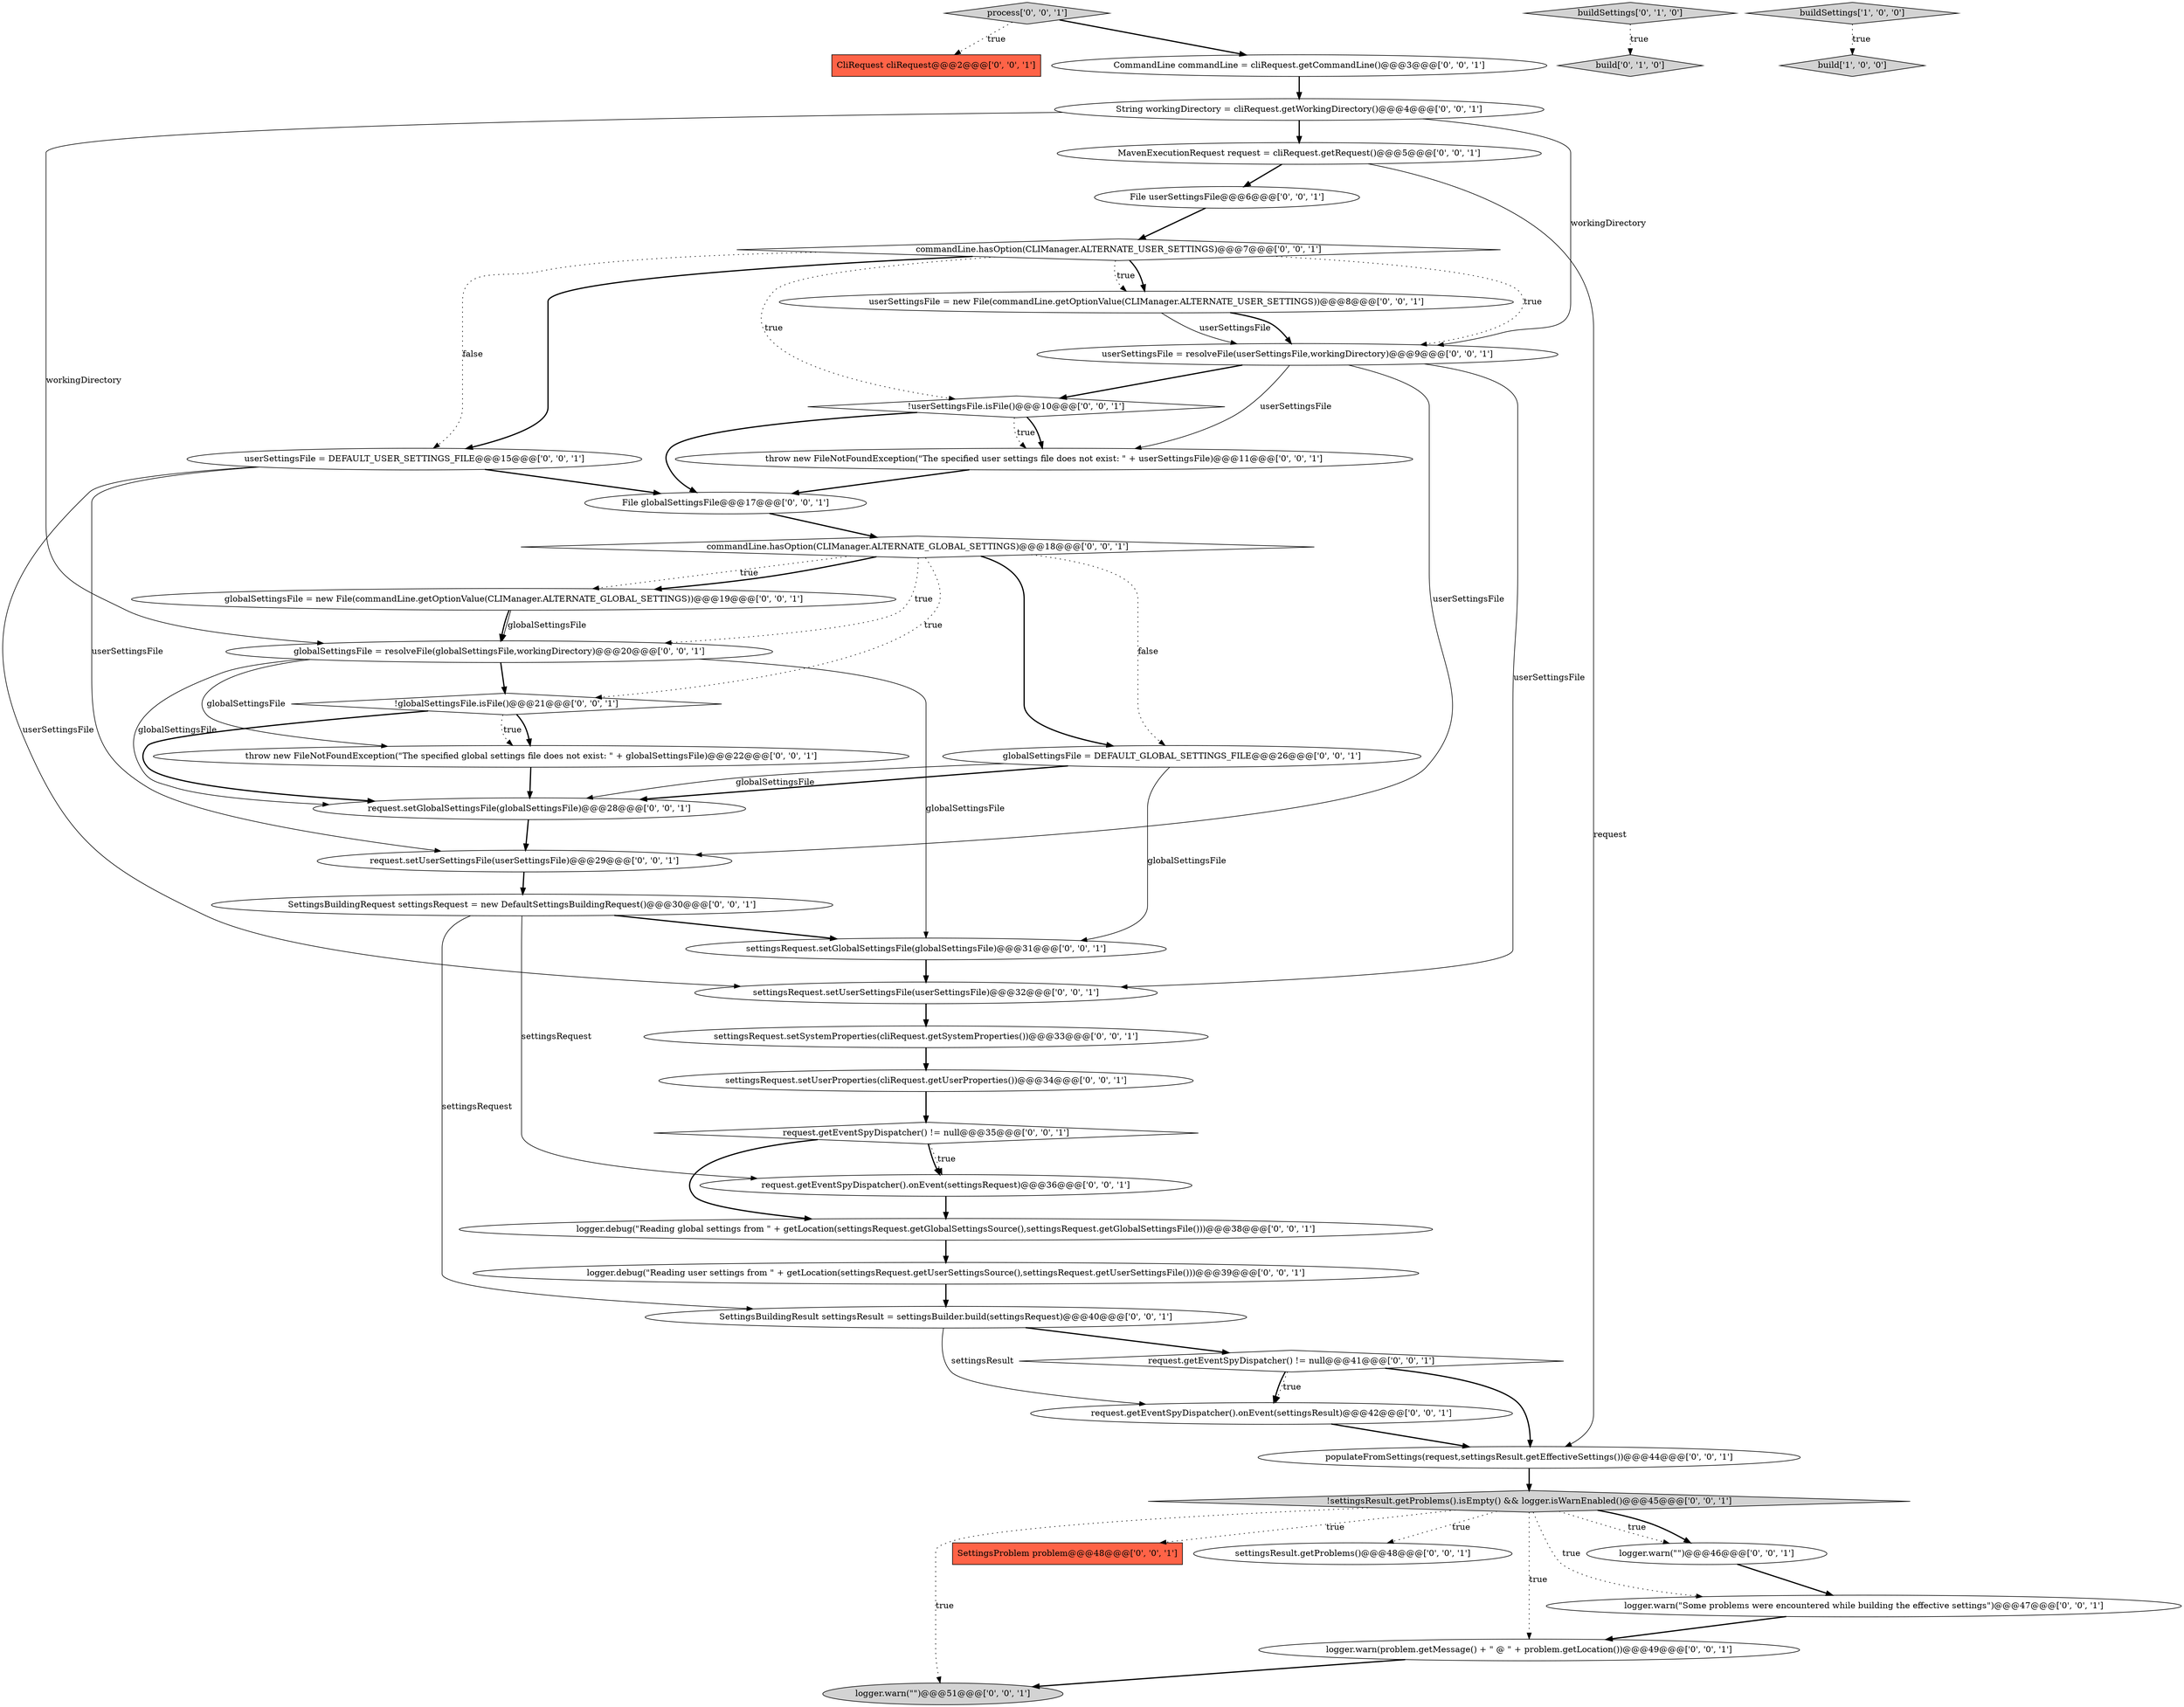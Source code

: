 digraph {
31 [style = filled, label = "request.getEventSpyDispatcher() != null@@@35@@@['0', '0', '1']", fillcolor = white, shape = diamond image = "AAA0AAABBB3BBB"];
17 [style = filled, label = "process['0', '0', '1']", fillcolor = lightgray, shape = diamond image = "AAA0AAABBB3BBB"];
20 [style = filled, label = "SettingsBuildingRequest settingsRequest = new DefaultSettingsBuildingRequest()@@@30@@@['0', '0', '1']", fillcolor = white, shape = ellipse image = "AAA0AAABBB3BBB"];
42 [style = filled, label = "settingsRequest.setGlobalSettingsFile(globalSettingsFile)@@@31@@@['0', '0', '1']", fillcolor = white, shape = ellipse image = "AAA0AAABBB3BBB"];
37 [style = filled, label = "userSettingsFile = new File(commandLine.getOptionValue(CLIManager.ALTERNATE_USER_SETTINGS))@@@8@@@['0', '0', '1']", fillcolor = white, shape = ellipse image = "AAA0AAABBB3BBB"];
38 [style = filled, label = "CliRequest cliRequest@@@2@@@['0', '0', '1']", fillcolor = tomato, shape = box image = "AAA0AAABBB3BBB"];
10 [style = filled, label = "throw new FileNotFoundException(\"The specified global settings file does not exist: \" + globalSettingsFile)@@@22@@@['0', '0', '1']", fillcolor = white, shape = ellipse image = "AAA0AAABBB3BBB"];
19 [style = filled, label = "!globalSettingsFile.isFile()@@@21@@@['0', '0', '1']", fillcolor = white, shape = diamond image = "AAA0AAABBB3BBB"];
26 [style = filled, label = "File globalSettingsFile@@@17@@@['0', '0', '1']", fillcolor = white, shape = ellipse image = "AAA0AAABBB3BBB"];
3 [style = filled, label = "buildSettings['0', '1', '0']", fillcolor = lightgray, shape = diamond image = "AAA0AAABBB2BBB"];
27 [style = filled, label = "globalSettingsFile = DEFAULT_GLOBAL_SETTINGS_FILE@@@26@@@['0', '0', '1']", fillcolor = white, shape = ellipse image = "AAA0AAABBB3BBB"];
29 [style = filled, label = "throw new FileNotFoundException(\"The specified user settings file does not exist: \" + userSettingsFile)@@@11@@@['0', '0', '1']", fillcolor = white, shape = ellipse image = "AAA0AAABBB3BBB"];
34 [style = filled, label = "logger.debug(\"Reading global settings from \" + getLocation(settingsRequest.getGlobalSettingsSource(),settingsRequest.getGlobalSettingsFile()))@@@38@@@['0', '0', '1']", fillcolor = white, shape = ellipse image = "AAA0AAABBB3BBB"];
41 [style = filled, label = "logger.debug(\"Reading user settings from \" + getLocation(settingsRequest.getUserSettingsSource(),settingsRequest.getUserSettingsFile()))@@@39@@@['0', '0', '1']", fillcolor = white, shape = ellipse image = "AAA0AAABBB3BBB"];
25 [style = filled, label = "String workingDirectory = cliRequest.getWorkingDirectory()@@@4@@@['0', '0', '1']", fillcolor = white, shape = ellipse image = "AAA0AAABBB3BBB"];
44 [style = filled, label = "logger.warn(\"\")@@@51@@@['0', '0', '1']", fillcolor = lightgray, shape = ellipse image = "AAA0AAABBB3BBB"];
16 [style = filled, label = "!settingsResult.getProblems().isEmpty() && logger.isWarnEnabled()@@@45@@@['0', '0', '1']", fillcolor = lightgray, shape = diamond image = "AAA0AAABBB3BBB"];
21 [style = filled, label = "SettingsProblem problem@@@48@@@['0', '0', '1']", fillcolor = tomato, shape = box image = "AAA0AAABBB3BBB"];
18 [style = filled, label = "CommandLine commandLine = cliRequest.getCommandLine()@@@3@@@['0', '0', '1']", fillcolor = white, shape = ellipse image = "AAA0AAABBB3BBB"];
35 [style = filled, label = "request.setGlobalSettingsFile(globalSettingsFile)@@@28@@@['0', '0', '1']", fillcolor = white, shape = ellipse image = "AAA0AAABBB3BBB"];
11 [style = filled, label = "MavenExecutionRequest request = cliRequest.getRequest()@@@5@@@['0', '0', '1']", fillcolor = white, shape = ellipse image = "AAA0AAABBB3BBB"];
14 [style = filled, label = "request.getEventSpyDispatcher() != null@@@41@@@['0', '0', '1']", fillcolor = white, shape = diamond image = "AAA0AAABBB3BBB"];
43 [style = filled, label = "request.setUserSettingsFile(userSettingsFile)@@@29@@@['0', '0', '1']", fillcolor = white, shape = ellipse image = "AAA0AAABBB3BBB"];
33 [style = filled, label = "userSettingsFile = resolveFile(userSettingsFile,workingDirectory)@@@9@@@['0', '0', '1']", fillcolor = white, shape = ellipse image = "AAA0AAABBB3BBB"];
7 [style = filled, label = "request.getEventSpyDispatcher().onEvent(settingsResult)@@@42@@@['0', '0', '1']", fillcolor = white, shape = ellipse image = "AAA0AAABBB3BBB"];
0 [style = filled, label = "build['1', '0', '0']", fillcolor = lightgray, shape = diamond image = "AAA0AAABBB1BBB"];
22 [style = filled, label = "userSettingsFile = DEFAULT_USER_SETTINGS_FILE@@@15@@@['0', '0', '1']", fillcolor = white, shape = ellipse image = "AAA0AAABBB3BBB"];
40 [style = filled, label = "settingsRequest.setUserProperties(cliRequest.getUserProperties())@@@34@@@['0', '0', '1']", fillcolor = white, shape = ellipse image = "AAA0AAABBB3BBB"];
12 [style = filled, label = "commandLine.hasOption(CLIManager.ALTERNATE_GLOBAL_SETTINGS)@@@18@@@['0', '0', '1']", fillcolor = white, shape = diamond image = "AAA0AAABBB3BBB"];
28 [style = filled, label = "commandLine.hasOption(CLIManager.ALTERNATE_USER_SETTINGS)@@@7@@@['0', '0', '1']", fillcolor = white, shape = diamond image = "AAA0AAABBB3BBB"];
23 [style = filled, label = "File userSettingsFile@@@6@@@['0', '0', '1']", fillcolor = white, shape = ellipse image = "AAA0AAABBB3BBB"];
32 [style = filled, label = "request.getEventSpyDispatcher().onEvent(settingsRequest)@@@36@@@['0', '0', '1']", fillcolor = white, shape = ellipse image = "AAA0AAABBB3BBB"];
9 [style = filled, label = "settingsResult.getProblems()@@@48@@@['0', '0', '1']", fillcolor = white, shape = ellipse image = "AAA0AAABBB3BBB"];
15 [style = filled, label = "settingsRequest.setUserSettingsFile(userSettingsFile)@@@32@@@['0', '0', '1']", fillcolor = white, shape = ellipse image = "AAA0AAABBB3BBB"];
1 [style = filled, label = "buildSettings['1', '0', '0']", fillcolor = lightgray, shape = diamond image = "AAA0AAABBB1BBB"];
39 [style = filled, label = "globalSettingsFile = resolveFile(globalSettingsFile,workingDirectory)@@@20@@@['0', '0', '1']", fillcolor = white, shape = ellipse image = "AAA0AAABBB3BBB"];
30 [style = filled, label = "!userSettingsFile.isFile()@@@10@@@['0', '0', '1']", fillcolor = white, shape = diamond image = "AAA0AAABBB3BBB"];
4 [style = filled, label = "SettingsBuildingResult settingsResult = settingsBuilder.build(settingsRequest)@@@40@@@['0', '0', '1']", fillcolor = white, shape = ellipse image = "AAA0AAABBB3BBB"];
6 [style = filled, label = "logger.warn(\"Some problems were encountered while building the effective settings\")@@@47@@@['0', '0', '1']", fillcolor = white, shape = ellipse image = "AAA0AAABBB3BBB"];
2 [style = filled, label = "build['0', '1', '0']", fillcolor = lightgray, shape = diamond image = "AAA0AAABBB2BBB"];
8 [style = filled, label = "populateFromSettings(request,settingsResult.getEffectiveSettings())@@@44@@@['0', '0', '1']", fillcolor = white, shape = ellipse image = "AAA0AAABBB3BBB"];
24 [style = filled, label = "logger.warn(problem.getMessage() + \" @ \" + problem.getLocation())@@@49@@@['0', '0', '1']", fillcolor = white, shape = ellipse image = "AAA0AAABBB3BBB"];
13 [style = filled, label = "globalSettingsFile = new File(commandLine.getOptionValue(CLIManager.ALTERNATE_GLOBAL_SETTINGS))@@@19@@@['0', '0', '1']", fillcolor = white, shape = ellipse image = "AAA0AAABBB3BBB"];
36 [style = filled, label = "settingsRequest.setSystemProperties(cliRequest.getSystemProperties())@@@33@@@['0', '0', '1']", fillcolor = white, shape = ellipse image = "AAA0AAABBB3BBB"];
5 [style = filled, label = "logger.warn(\"\")@@@46@@@['0', '0', '1']", fillcolor = white, shape = ellipse image = "AAA0AAABBB3BBB"];
8->16 [style = bold, label=""];
12->39 [style = dotted, label="true"];
37->33 [style = solid, label="userSettingsFile"];
14->7 [style = bold, label=""];
30->26 [style = bold, label=""];
12->27 [style = bold, label=""];
24->44 [style = bold, label=""];
33->15 [style = solid, label="userSettingsFile"];
19->10 [style = bold, label=""];
13->39 [style = bold, label=""];
7->8 [style = bold, label=""];
16->24 [style = dotted, label="true"];
28->33 [style = dotted, label="true"];
1->0 [style = dotted, label="true"];
11->8 [style = solid, label="request"];
10->35 [style = bold, label=""];
25->33 [style = solid, label="workingDirectory"];
35->43 [style = bold, label=""];
12->19 [style = dotted, label="true"];
12->13 [style = dotted, label="true"];
18->25 [style = bold, label=""];
37->33 [style = bold, label=""];
19->10 [style = dotted, label="true"];
6->24 [style = bold, label=""];
30->29 [style = dotted, label="true"];
14->7 [style = dotted, label="true"];
40->31 [style = bold, label=""];
22->15 [style = solid, label="userSettingsFile"];
31->32 [style = bold, label=""];
28->30 [style = dotted, label="true"];
28->22 [style = dotted, label="false"];
16->6 [style = dotted, label="true"];
25->11 [style = bold, label=""];
12->13 [style = bold, label=""];
27->35 [style = bold, label=""];
20->4 [style = solid, label="settingsRequest"];
28->22 [style = bold, label=""];
41->4 [style = bold, label=""];
33->30 [style = bold, label=""];
22->26 [style = bold, label=""];
20->42 [style = bold, label=""];
12->27 [style = dotted, label="false"];
16->9 [style = dotted, label="true"];
28->37 [style = bold, label=""];
3->2 [style = dotted, label="true"];
15->36 [style = bold, label=""];
28->37 [style = dotted, label="true"];
11->23 [style = bold, label=""];
16->21 [style = dotted, label="true"];
34->41 [style = bold, label=""];
14->8 [style = bold, label=""];
39->35 [style = solid, label="globalSettingsFile"];
25->39 [style = solid, label="workingDirectory"];
31->32 [style = dotted, label="true"];
4->14 [style = bold, label=""];
16->44 [style = dotted, label="true"];
26->12 [style = bold, label=""];
16->5 [style = bold, label=""];
32->34 [style = bold, label=""];
17->38 [style = dotted, label="true"];
23->28 [style = bold, label=""];
43->20 [style = bold, label=""];
42->15 [style = bold, label=""];
33->29 [style = solid, label="userSettingsFile"];
39->10 [style = solid, label="globalSettingsFile"];
22->43 [style = solid, label="userSettingsFile"];
39->19 [style = bold, label=""];
27->35 [style = solid, label="globalSettingsFile"];
16->5 [style = dotted, label="true"];
36->40 [style = bold, label=""];
33->43 [style = solid, label="userSettingsFile"];
20->32 [style = solid, label="settingsRequest"];
27->42 [style = solid, label="globalSettingsFile"];
31->34 [style = bold, label=""];
19->35 [style = bold, label=""];
5->6 [style = bold, label=""];
39->42 [style = solid, label="globalSettingsFile"];
30->29 [style = bold, label=""];
4->7 [style = solid, label="settingsResult"];
13->39 [style = solid, label="globalSettingsFile"];
29->26 [style = bold, label=""];
17->18 [style = bold, label=""];
}
